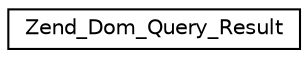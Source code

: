 digraph G
{
  edge [fontname="Helvetica",fontsize="10",labelfontname="Helvetica",labelfontsize="10"];
  node [fontname="Helvetica",fontsize="10",shape=record];
  rankdir="LR";
  Node1 [label="Zend_Dom_Query_Result",height=0.2,width=0.4,color="black", fillcolor="white", style="filled",URL="$class_zend___dom___query___result.html"];
}

